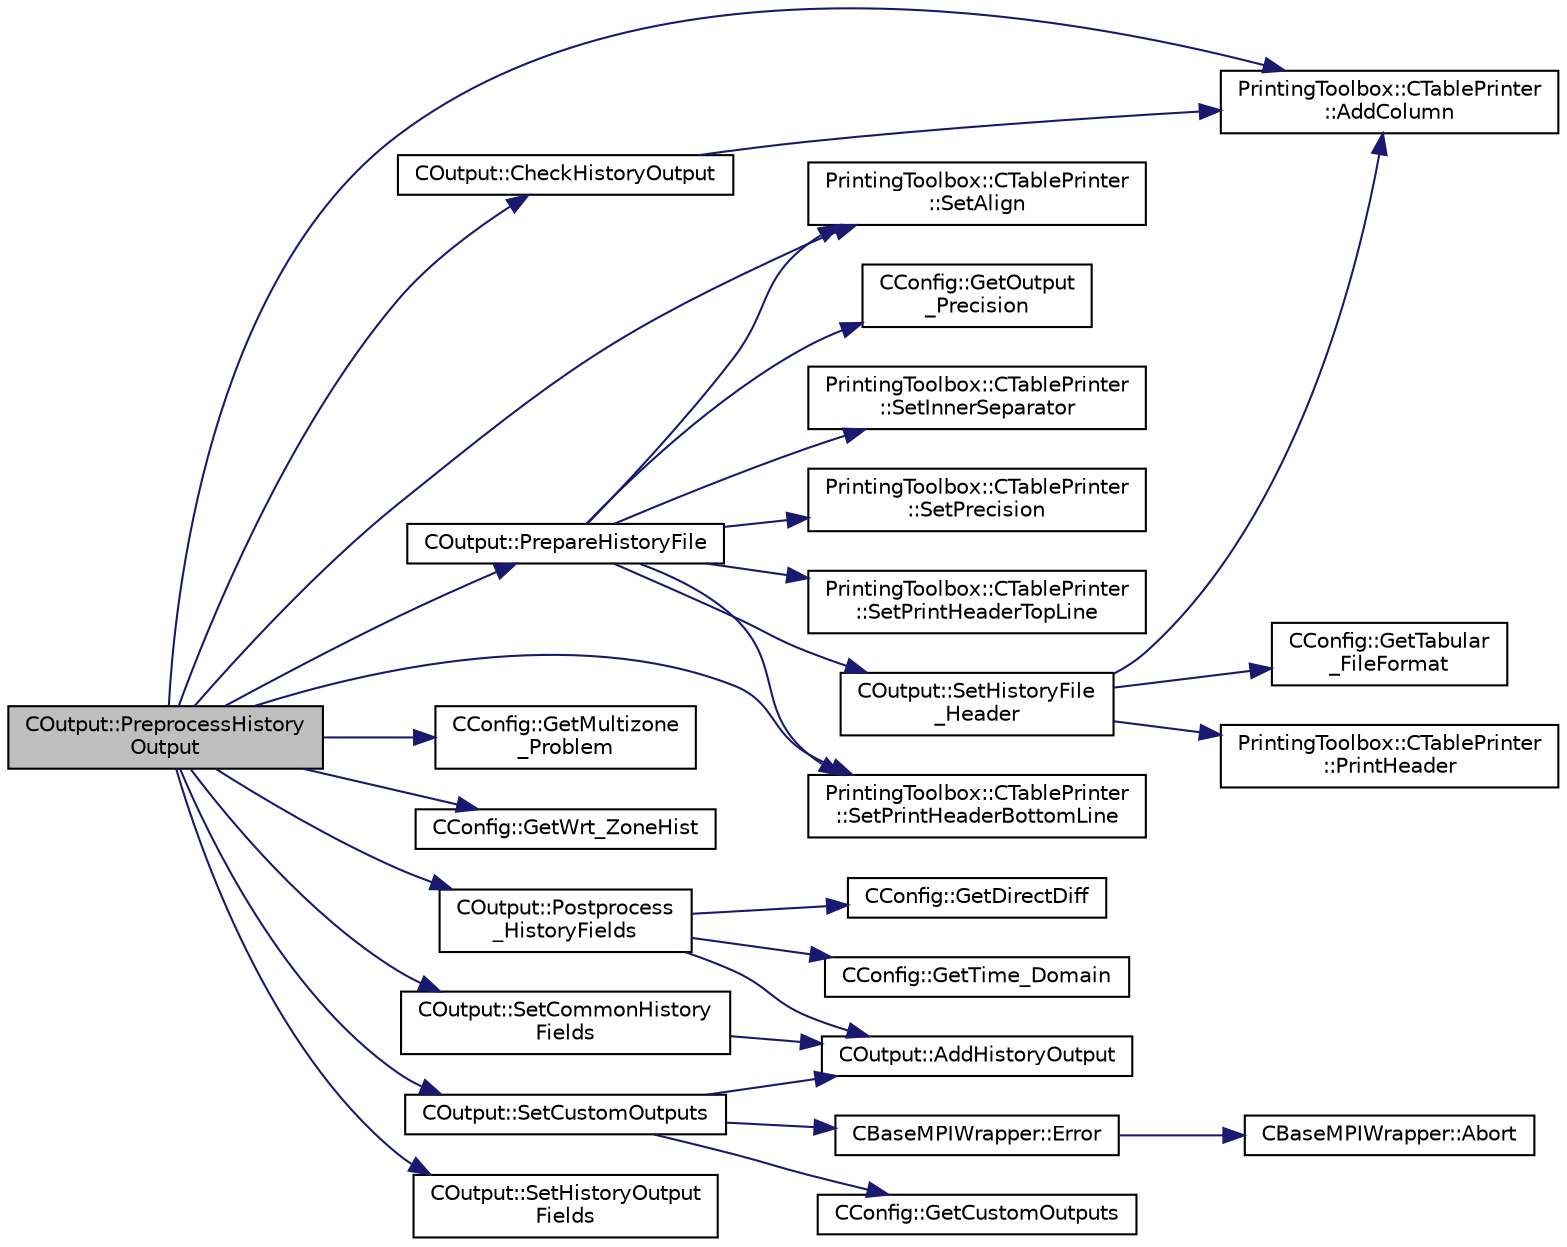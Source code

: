 digraph "COutput::PreprocessHistoryOutput"
{
 // LATEX_PDF_SIZE
  edge [fontname="Helvetica",fontsize="10",labelfontname="Helvetica",labelfontsize="10"];
  node [fontname="Helvetica",fontsize="10",shape=record];
  rankdir="LR";
  Node1 [label="COutput::PreprocessHistory\lOutput",height=0.2,width=0.4,color="black", fillcolor="grey75", style="filled", fontcolor="black",tooltip="Preprocess the history output by setting the history fields and opening the history file."];
  Node1 -> Node2 [color="midnightblue",fontsize="10",style="solid",fontname="Helvetica"];
  Node2 [label="PrintingToolbox::CTablePrinter\l::AddColumn",height=0.2,width=0.4,color="black", fillcolor="white", style="filled",URL="$classPrintingToolbox_1_1CTablePrinter.html#af3ddbf0da1a37cc37be7caac031dd4c4",tooltip="Add a column to the table by specifiying the header name and the width."];
  Node1 -> Node3 [color="midnightblue",fontsize="10",style="solid",fontname="Helvetica"];
  Node3 [label="COutput::CheckHistoryOutput",height=0.2,width=0.4,color="black", fillcolor="white", style="filled",URL="$classCOutput.html#a9865f6c1c151ba4690daf20731035278",tooltip="CheckHistoryOutput."];
  Node3 -> Node2 [color="midnightblue",fontsize="10",style="solid",fontname="Helvetica"];
  Node1 -> Node4 [color="midnightblue",fontsize="10",style="solid",fontname="Helvetica"];
  Node4 [label="CConfig::GetMultizone\l_Problem",height=0.2,width=0.4,color="black", fillcolor="white", style="filled",URL="$classCConfig.html#abafdda03255a7f71a9701ded02f6d231",tooltip="Get whether the simulation we are running is a multizone simulation."];
  Node1 -> Node5 [color="midnightblue",fontsize="10",style="solid",fontname="Helvetica"];
  Node5 [label="CConfig::GetWrt_ZoneHist",height=0.2,width=0.4,color="black", fillcolor="white", style="filled",URL="$classCConfig.html#a97a3e8adf92a60addb737c639ed1ed3c",tooltip="Check if the convergence history of each individual zone is written to file."];
  Node1 -> Node6 [color="midnightblue",fontsize="10",style="solid",fontname="Helvetica"];
  Node6 [label="COutput::Postprocess\l_HistoryFields",height=0.2,width=0.4,color="black", fillcolor="white", style="filled",URL="$classCOutput.html#a35804de96173151ae4377d56e2a4b6ab",tooltip="Postprocess_HistoryFields."];
  Node6 -> Node7 [color="midnightblue",fontsize="10",style="solid",fontname="Helvetica"];
  Node7 [label="COutput::AddHistoryOutput",height=0.2,width=0.4,color="black", fillcolor="white", style="filled",URL="$classCOutput.html#ad5ee424d364346cbd6dc27ffbab35e0a",tooltip="Add a new field to the history output."];
  Node6 -> Node8 [color="midnightblue",fontsize="10",style="solid",fontname="Helvetica"];
  Node8 [label="CConfig::GetDirectDiff",height=0.2,width=0.4,color="black", fillcolor="white", style="filled",URL="$classCConfig.html#a1756760d4a98f886411a703d71bda3f2",tooltip="Get the direct differentation method."];
  Node6 -> Node9 [color="midnightblue",fontsize="10",style="solid",fontname="Helvetica"];
  Node9 [label="CConfig::GetTime_Domain",height=0.2,width=0.4,color="black", fillcolor="white", style="filled",URL="$classCConfig.html#a85d2e3cf43b77c63642c40c235b853f3",tooltip="Check if the multizone problem is solved for time domain."];
  Node1 -> Node10 [color="midnightblue",fontsize="10",style="solid",fontname="Helvetica"];
  Node10 [label="COutput::PrepareHistoryFile",height=0.2,width=0.4,color="black", fillcolor="white", style="filled",URL="$classCOutput.html#a3407b42ec9ed68db746446e34d17dc3e",tooltip="Open the history file and write the header."];
  Node10 -> Node11 [color="midnightblue",fontsize="10",style="solid",fontname="Helvetica"];
  Node11 [label="CConfig::GetOutput\l_Precision",height=0.2,width=0.4,color="black", fillcolor="white", style="filled",URL="$classCConfig.html#abd7ba56a182284f00644b8d2b81a8c17",tooltip="Get the output precision to be used in <ofstream>.precision(value) for history and SU2_DOT output."];
  Node10 -> Node12 [color="midnightblue",fontsize="10",style="solid",fontname="Helvetica"];
  Node12 [label="PrintingToolbox::CTablePrinter\l::SetAlign",height=0.2,width=0.4,color="black", fillcolor="white", style="filled",URL="$classPrintingToolbox_1_1CTablePrinter.html#ad3691499a7bfa024bf97a7fc00ef33c7",tooltip="Set the alignment of the table entries (CENTER only works for the header at the moment)."];
  Node10 -> Node13 [color="midnightblue",fontsize="10",style="solid",fontname="Helvetica"];
  Node13 [label="COutput::SetHistoryFile\l_Header",height=0.2,width=0.4,color="black", fillcolor="white", style="filled",URL="$classCOutput.html#ac9f4f9ed10956eff7cfd7c82ba67b41f",tooltip="Set the history file header."];
  Node13 -> Node2 [color="midnightblue",fontsize="10",style="solid",fontname="Helvetica"];
  Node13 -> Node14 [color="midnightblue",fontsize="10",style="solid",fontname="Helvetica"];
  Node14 [label="CConfig::GetTabular\l_FileFormat",height=0.2,width=0.4,color="black", fillcolor="white", style="filled",URL="$classCConfig.html#a4ac4d812d4065f2955d72733cd0c4f6f",tooltip="Get the format of the output solution."];
  Node13 -> Node15 [color="midnightblue",fontsize="10",style="solid",fontname="Helvetica"];
  Node15 [label="PrintingToolbox::CTablePrinter\l::PrintHeader",height=0.2,width=0.4,color="black", fillcolor="white", style="filled",URL="$classPrintingToolbox_1_1CTablePrinter.html#a475fafce69bdc78e973a2546e6e6be76",tooltip="Print the header."];
  Node10 -> Node16 [color="midnightblue",fontsize="10",style="solid",fontname="Helvetica"];
  Node16 [label="PrintingToolbox::CTablePrinter\l::SetInnerSeparator",height=0.2,width=0.4,color="black", fillcolor="white", style="filled",URL="$classPrintingToolbox_1_1CTablePrinter.html#ab56b5f776cf03b72d6730508ee943ca8",tooltip="Set the separator between columns (inner decoration)"];
  Node10 -> Node17 [color="midnightblue",fontsize="10",style="solid",fontname="Helvetica"];
  Node17 [label="PrintingToolbox::CTablePrinter\l::SetPrecision",height=0.2,width=0.4,color="black", fillcolor="white", style="filled",URL="$classPrintingToolbox_1_1CTablePrinter.html#a99b7d9fa9a270d8da75ccdaf2bf62a0e",tooltip="Set the floating point precision."];
  Node10 -> Node18 [color="midnightblue",fontsize="10",style="solid",fontname="Helvetica"];
  Node18 [label="PrintingToolbox::CTablePrinter\l::SetPrintHeaderBottomLine",height=0.2,width=0.4,color="black", fillcolor="white", style="filled",URL="$classPrintingToolbox_1_1CTablePrinter.html#a4c36695262ac33182aee4e88546a3c2e",tooltip="Set whether to print the line at the bottom of the table."];
  Node10 -> Node19 [color="midnightblue",fontsize="10",style="solid",fontname="Helvetica"];
  Node19 [label="PrintingToolbox::CTablePrinter\l::SetPrintHeaderTopLine",height=0.2,width=0.4,color="black", fillcolor="white", style="filled",URL="$classPrintingToolbox_1_1CTablePrinter.html#a137252437fa62fe6445dc7f203867fa3",tooltip="Set whether to print the line at the top of the table."];
  Node1 -> Node12 [color="midnightblue",fontsize="10",style="solid",fontname="Helvetica"];
  Node1 -> Node20 [color="midnightblue",fontsize="10",style="solid",fontname="Helvetica"];
  Node20 [label="COutput::SetCommonHistory\lFields",height=0.2,width=0.4,color="black", fillcolor="white", style="filled",URL="$classCOutput.html#aa8b9438f7f915375c811afc23381755e",tooltip="Set the history fields common for all solvers."];
  Node20 -> Node7 [color="midnightblue",fontsize="10",style="solid",fontname="Helvetica"];
  Node1 -> Node21 [color="midnightblue",fontsize="10",style="solid",fontname="Helvetica"];
  Node21 [label="COutput::SetCustomOutputs",height=0.2,width=0.4,color="black", fillcolor="white", style="filled",URL="$classCOutput.html#a57104a0a0e708b8983166b568ff24d01",tooltip="Parses user-defined outputs."];
  Node21 -> Node7 [color="midnightblue",fontsize="10",style="solid",fontname="Helvetica"];
  Node21 -> Node22 [color="midnightblue",fontsize="10",style="solid",fontname="Helvetica"];
  Node22 [label="CBaseMPIWrapper::Error",height=0.2,width=0.4,color="black", fillcolor="white", style="filled",URL="$classCBaseMPIWrapper.html#a04457c47629bda56704e6a8804833eeb",tooltip=" "];
  Node22 -> Node23 [color="midnightblue",fontsize="10",style="solid",fontname="Helvetica"];
  Node23 [label="CBaseMPIWrapper::Abort",height=0.2,width=0.4,color="black", fillcolor="white", style="filled",URL="$classCBaseMPIWrapper.html#af7297d861dca86b45cf561b6ab642e8f",tooltip=" "];
  Node21 -> Node24 [color="midnightblue",fontsize="10",style="solid",fontname="Helvetica"];
  Node24 [label="CConfig::GetCustomOutputs",height=0.2,width=0.4,color="black", fillcolor="white", style="filled",URL="$classCConfig.html#ab2ecf99cf24e818ae41bdd5ec511fd19",tooltip="Get the user expressions for custom outputs."];
  Node1 -> Node25 [color="midnightblue",fontsize="10",style="solid",fontname="Helvetica"];
  Node25 [label="COutput::SetHistoryOutput\lFields",height=0.2,width=0.4,color="black", fillcolor="white", style="filled",URL="$classCOutput.html#a79db9f998ceec693e9f30a946b042e5a",tooltip="Set the available history output fields."];
  Node1 -> Node18 [color="midnightblue",fontsize="10",style="solid",fontname="Helvetica"];
}
